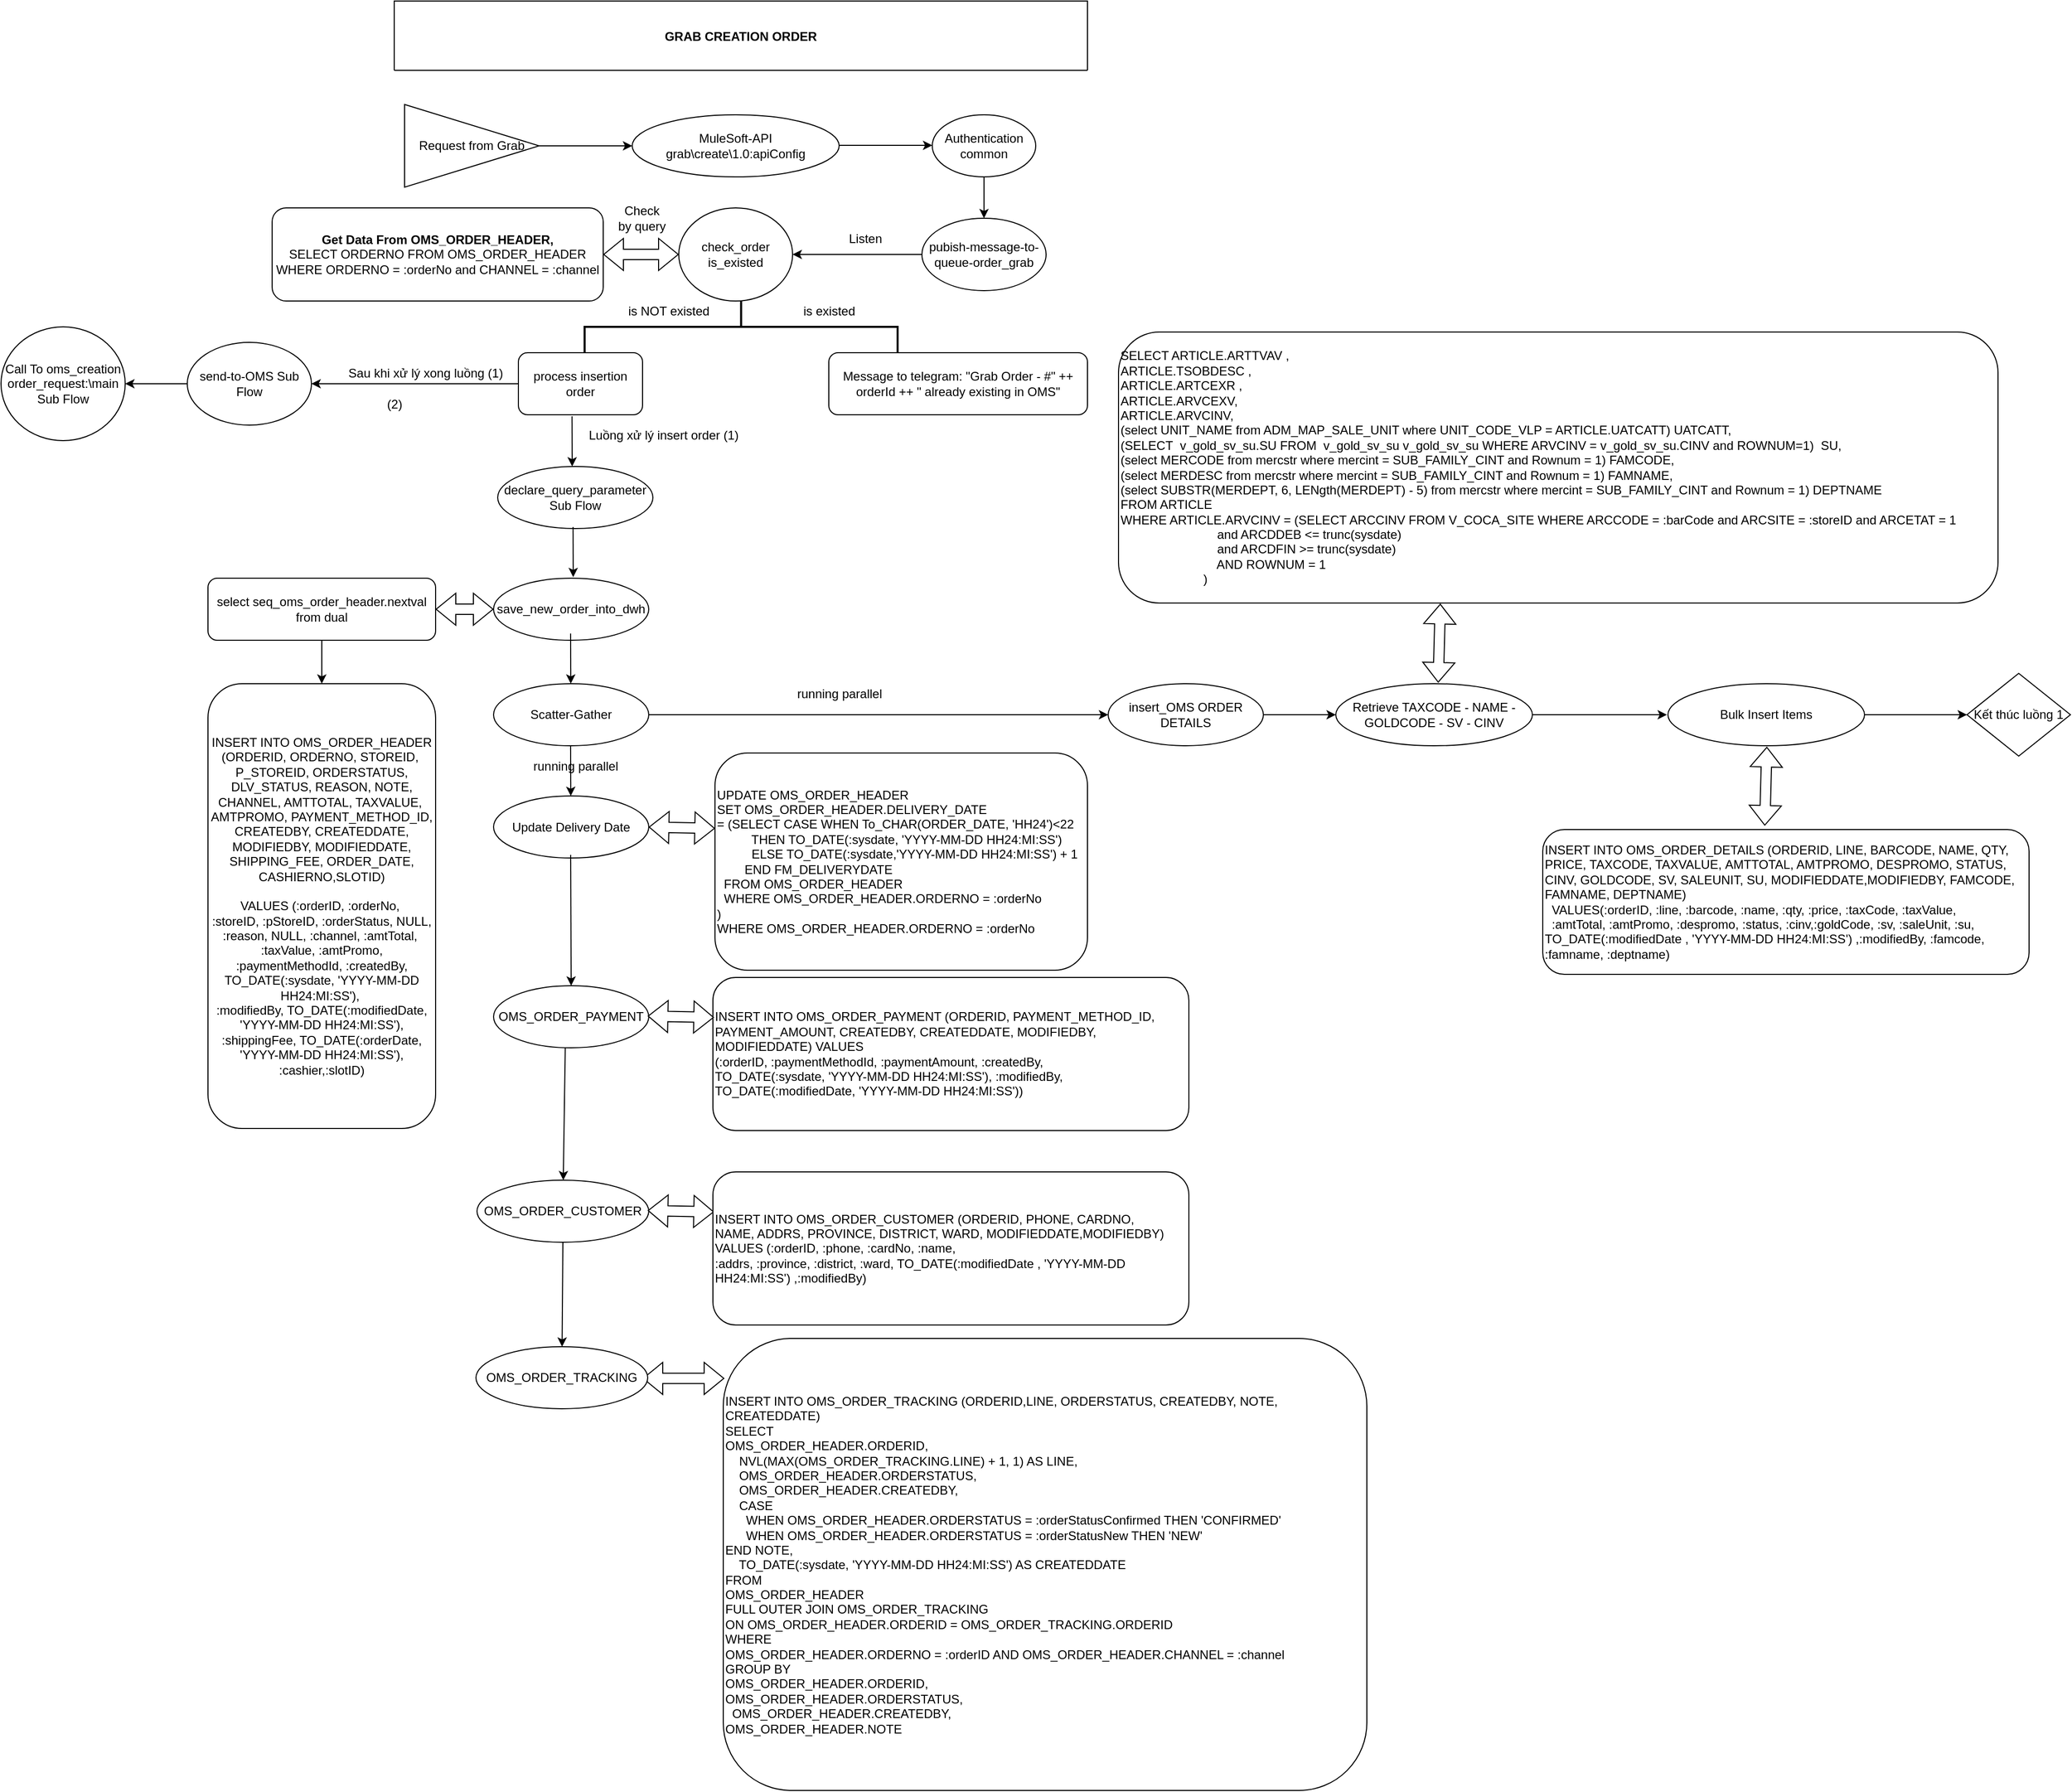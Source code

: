 <mxfile version="17.1.3" type="github">
  <diagram id="kgpKYQtTHZ0yAKxKKP6v" name="Page-1">
    <mxGraphModel dx="1700" dy="501" grid="1" gridSize="10" guides="1" tooltips="1" connect="1" arrows="1" fold="1" page="1" pageScale="1" pageWidth="850" pageHeight="1100" math="0" shadow="0">
      <root>
        <mxCell id="0" />
        <mxCell id="1" parent="0" />
        <mxCell id="3nuBFxr9cyL0pnOWT2aG-1" value="GRAB CREATION ORDER" style="shape=table;childLayout=tableLayout;startSize=67;collapsible=0;recursiveResize=0;expand=0;fillColor=none;fontStyle=1" parent="1" vertex="1">
          <mxGeometry x="40" y="60" width="670" height="67" as="geometry" />
        </mxCell>
        <mxCell id="3nuBFxr9cyL0pnOWT2aG-15" value="" style="shape=tableRow;horizontal=0;swimlaneHead=0;swimlaneBody=0;top=0;left=0;bottom=0;right=0;fillColor=none;points=[[0,0.5],[1,0.5]];portConstraint=eastwest;startSize=40;collapsible=0;recursiveResize=0;expand=0;fontStyle=1;" parent="3nuBFxr9cyL0pnOWT2aG-1" vertex="1" visible="0">
          <mxGeometry y="40" width="670" height="27" as="geometry" />
        </mxCell>
        <mxCell id="3nuBFxr9cyL0pnOWT2aG-16" value="" style="swimlane;swimlaneHead=0;swimlaneBody=0;connectable=0;fillColor=none;startSize=0;collapsible=0;recursiveResize=0;expand=0;fontStyle=1;" parent="3nuBFxr9cyL0pnOWT2aG-15" vertex="1">
          <mxGeometry x="40" width="130" height="27" as="geometry">
            <mxRectangle width="130" height="27" as="alternateBounds" />
          </mxGeometry>
        </mxCell>
        <mxCell id="3nuBFxr9cyL0pnOWT2aG-18" value="" style="swimlane;swimlaneHead=0;swimlaneBody=0;connectable=0;fillColor=none;startSize=0;collapsible=0;recursiveResize=0;expand=0;fontStyle=1;" parent="3nuBFxr9cyL0pnOWT2aG-15" vertex="1">
          <mxGeometry x="170" width="370" height="27" as="geometry">
            <mxRectangle width="370" height="27" as="alternateBounds" />
          </mxGeometry>
        </mxCell>
        <mxCell id="3nuBFxr9cyL0pnOWT2aG-23" value="" style="swimlane;swimlaneHead=0;swimlaneBody=0;connectable=0;fillColor=none;startSize=0;collapsible=0;recursiveResize=0;expand=0;fontStyle=1;" parent="3nuBFxr9cyL0pnOWT2aG-15" vertex="1">
          <mxGeometry x="540" width="130" height="27" as="geometry">
            <mxRectangle width="130" height="27" as="alternateBounds" />
          </mxGeometry>
        </mxCell>
        <mxCell id="SgwJnI46MebYwalEIYTJ-3" value="" style="edgeStyle=orthogonalEdgeStyle;rounded=0;orthogonalLoop=1;jettySize=auto;html=1;" edge="1" parent="1" source="SgwJnI46MebYwalEIYTJ-1" target="SgwJnI46MebYwalEIYTJ-2">
          <mxGeometry relative="1" as="geometry" />
        </mxCell>
        <mxCell id="SgwJnI46MebYwalEIYTJ-1" value="Request from Grab" style="triangle;whiteSpace=wrap;html=1;" vertex="1" parent="1">
          <mxGeometry x="50" y="160" width="130" height="80" as="geometry" />
        </mxCell>
        <mxCell id="SgwJnI46MebYwalEIYTJ-2" value="MuleSoft-API&lt;br&gt;grab\create\1.0:apiConfig" style="ellipse;whiteSpace=wrap;html=1;" vertex="1" parent="1">
          <mxGeometry x="270" y="170" width="200" height="60" as="geometry" />
        </mxCell>
        <mxCell id="SgwJnI46MebYwalEIYTJ-5" value="" style="edgeStyle=orthogonalEdgeStyle;rounded=0;orthogonalLoop=1;jettySize=auto;html=1;" edge="1" parent="1">
          <mxGeometry relative="1" as="geometry">
            <mxPoint x="470" y="199.5" as="sourcePoint" />
            <mxPoint x="560" y="199.5" as="targetPoint" />
          </mxGeometry>
        </mxCell>
        <mxCell id="SgwJnI46MebYwalEIYTJ-6" value="Authentication common" style="ellipse;whiteSpace=wrap;html=1;" vertex="1" parent="1">
          <mxGeometry x="560" y="170" width="100" height="60" as="geometry" />
        </mxCell>
        <mxCell id="SgwJnI46MebYwalEIYTJ-8" value="pubish-message-to-queue-order_grab" style="ellipse;whiteSpace=wrap;html=1;" vertex="1" parent="1">
          <mxGeometry x="550" y="270" width="120" height="70" as="geometry" />
        </mxCell>
        <mxCell id="SgwJnI46MebYwalEIYTJ-9" value="" style="edgeStyle=orthogonalEdgeStyle;rounded=0;orthogonalLoop=1;jettySize=auto;html=1;entryX=0.5;entryY=0;entryDx=0;entryDy=0;" edge="1" parent="1" source="SgwJnI46MebYwalEIYTJ-6" target="SgwJnI46MebYwalEIYTJ-8">
          <mxGeometry relative="1" as="geometry">
            <mxPoint x="480" y="209.5" as="sourcePoint" />
            <mxPoint x="570" y="209.5" as="targetPoint" />
          </mxGeometry>
        </mxCell>
        <mxCell id="SgwJnI46MebYwalEIYTJ-10" value="check_order&lt;br&gt;is_existed" style="ellipse;whiteSpace=wrap;html=1;" vertex="1" parent="1">
          <mxGeometry x="315" y="260" width="110" height="90" as="geometry" />
        </mxCell>
        <mxCell id="SgwJnI46MebYwalEIYTJ-11" value="" style="edgeStyle=orthogonalEdgeStyle;rounded=0;orthogonalLoop=1;jettySize=auto;html=1;entryX=1;entryY=0.5;entryDx=0;entryDy=0;exitX=0;exitY=0.5;exitDx=0;exitDy=0;" edge="1" parent="1" target="SgwJnI46MebYwalEIYTJ-10" source="SgwJnI46MebYwalEIYTJ-8">
          <mxGeometry relative="1" as="geometry">
            <mxPoint x="390" y="220" as="sourcePoint" />
            <mxPoint x="350" y="199.5" as="targetPoint" />
          </mxGeometry>
        </mxCell>
        <mxCell id="SgwJnI46MebYwalEIYTJ-13" value="&lt;b&gt;Get Data From OMS_ORDER_HEADER,&lt;/b&gt;&lt;br&gt;SELECT ORDERNO FROM OMS_ORDER_HEADER WHERE ORDERNO = :orderNo and CHANNEL = :channel" style="rounded=1;whiteSpace=wrap;html=1;" vertex="1" parent="1">
          <mxGeometry x="-78" y="260" width="320" height="90" as="geometry" />
        </mxCell>
        <mxCell id="SgwJnI46MebYwalEIYTJ-14" value="" style="shape=flexArrow;endArrow=classic;startArrow=classic;html=1;rounded=0;" edge="1" parent="1" source="SgwJnI46MebYwalEIYTJ-13" target="SgwJnI46MebYwalEIYTJ-10">
          <mxGeometry width="100" height="100" relative="1" as="geometry">
            <mxPoint x="370" y="280" as="sourcePoint" />
            <mxPoint x="470" y="180" as="targetPoint" />
          </mxGeometry>
        </mxCell>
        <mxCell id="SgwJnI46MebYwalEIYTJ-16" value="Listen" style="text;html=1;align=center;verticalAlign=middle;resizable=0;points=[];autosize=1;strokeColor=none;fillColor=none;" vertex="1" parent="1">
          <mxGeometry x="470" y="280" width="50" height="20" as="geometry" />
        </mxCell>
        <mxCell id="SgwJnI46MebYwalEIYTJ-17" value="Check &lt;br&gt;by query" style="text;html=1;align=center;verticalAlign=middle;resizable=0;points=[];autosize=1;strokeColor=none;fillColor=none;" vertex="1" parent="1">
          <mxGeometry x="249" y="255" width="60" height="30" as="geometry" />
        </mxCell>
        <mxCell id="SgwJnI46MebYwalEIYTJ-19" value="process insertion order" style="rounded=1;whiteSpace=wrap;html=1;" vertex="1" parent="1">
          <mxGeometry x="160" y="400" width="120" height="60" as="geometry" />
        </mxCell>
        <mxCell id="SgwJnI46MebYwalEIYTJ-20" value="Message to telegram: &quot;Grab Order - #&quot; ++ orderId ++ &quot; already existing in OMS&quot;" style="rounded=1;whiteSpace=wrap;html=1;" vertex="1" parent="1">
          <mxGeometry x="460" y="400" width="250" height="60" as="geometry" />
        </mxCell>
        <mxCell id="SgwJnI46MebYwalEIYTJ-23" value="" style="strokeWidth=2;html=1;shape=mxgraph.flowchart.annotation_2;align=left;labelPosition=right;pointerEvents=1;rotation=90;" vertex="1" parent="1">
          <mxGeometry x="350.25" y="223.75" width="50" height="302.5" as="geometry" />
        </mxCell>
        <mxCell id="SgwJnI46MebYwalEIYTJ-24" value="is existed" style="text;html=1;align=center;verticalAlign=middle;resizable=0;points=[];autosize=1;strokeColor=none;fillColor=none;" vertex="1" parent="1">
          <mxGeometry x="425" y="350" width="70" height="20" as="geometry" />
        </mxCell>
        <mxCell id="SgwJnI46MebYwalEIYTJ-25" value="is NOT existed" style="text;html=1;align=center;verticalAlign=middle;resizable=0;points=[];autosize=1;strokeColor=none;fillColor=none;" vertex="1" parent="1">
          <mxGeometry x="260" y="350" width="90" height="20" as="geometry" />
        </mxCell>
        <mxCell id="SgwJnI46MebYwalEIYTJ-26" value="declare_query_parameter Sub Flow" style="ellipse;whiteSpace=wrap;html=1;" vertex="1" parent="1">
          <mxGeometry x="140" y="510" width="150" height="60" as="geometry" />
        </mxCell>
        <mxCell id="SgwJnI46MebYwalEIYTJ-28" value="" style="endArrow=classic;html=1;rounded=0;exitX=0.432;exitY=1.024;exitDx=0;exitDy=0;exitPerimeter=0;" edge="1" parent="1" source="SgwJnI46MebYwalEIYTJ-19">
          <mxGeometry width="50" height="50" relative="1" as="geometry">
            <mxPoint x="350" y="450" as="sourcePoint" />
            <mxPoint x="212" y="510" as="targetPoint" />
          </mxGeometry>
        </mxCell>
        <mxCell id="SgwJnI46MebYwalEIYTJ-31" value="" style="endArrow=classic;html=1;rounded=0;exitX=0.432;exitY=1.024;exitDx=0;exitDy=0;exitPerimeter=0;" edge="1" parent="1">
          <mxGeometry width="50" height="50" relative="1" as="geometry">
            <mxPoint x="212.84" y="568.44" as="sourcePoint" />
            <mxPoint x="213" y="617" as="targetPoint" />
          </mxGeometry>
        </mxCell>
        <mxCell id="SgwJnI46MebYwalEIYTJ-32" value="save_new_order_into_dwh" style="ellipse;whiteSpace=wrap;html=1;" vertex="1" parent="1">
          <mxGeometry x="136" y="618" width="150" height="60" as="geometry" />
        </mxCell>
        <mxCell id="SgwJnI46MebYwalEIYTJ-33" value="select seq_oms_order_header.nextval from dual" style="rounded=1;whiteSpace=wrap;html=1;" vertex="1" parent="1">
          <mxGeometry x="-140" y="618" width="220" height="60" as="geometry" />
        </mxCell>
        <mxCell id="SgwJnI46MebYwalEIYTJ-34" value="&lt;div&gt;INSERT INTO OMS_ORDER_HEADER (ORDERID, ORDERNO, STOREID,&amp;nbsp;&lt;/div&gt;&lt;div&gt;&lt;span&gt;									&lt;/span&gt;P_STOREID, ORDERSTATUS, DLV_STATUS, REASON, NOTE, CHANNEL, AMTTOTAL, TAXVALUE,&amp;nbsp;&lt;/div&gt;&lt;div&gt;&lt;span&gt;									&lt;/span&gt;AMTPROMO, PAYMENT_METHOD_ID, CREATEDBY, CREATEDDATE, MODIFIEDBY, MODIFIEDDATE,&lt;/div&gt;&lt;div&gt;&lt;span&gt;									&lt;/span&gt;SHIPPING_FEE, ORDER_DATE, CASHIERNO,SLOTID)&lt;/div&gt;&lt;div&gt;&lt;span&gt;				&lt;/span&gt;&amp;nbsp;&lt;/div&gt;&lt;div&gt;&lt;span&gt;					&lt;/span&gt;VALUES (:orderID, :orderNo,&amp;nbsp;&lt;/div&gt;&lt;div&gt;&lt;span&gt;							&lt;/span&gt;:storeID, :pStoreID, :orderStatus, NULL, :reason, NULL, :channel, :amtTotal,&amp;nbsp;&lt;/div&gt;&lt;div&gt;&lt;span&gt;							&lt;/span&gt;:taxValue, :amtPromo, :paymentMethodId, :createdBy, TO_DATE(:sysdate, &#39;YYYY-MM-DD HH24:MI:SS&#39;),&amp;nbsp;&lt;/div&gt;&lt;div&gt;&lt;span&gt;							&lt;/span&gt;:modifiedBy, TO_DATE(:modifiedDate, &#39;YYYY-MM-DD HH24:MI:SS&#39;), :shippingFee, TO_DATE(:orderDate, &#39;YYYY-MM-DD HH24:MI:SS&#39;), :cashier,:slotID)&lt;/div&gt;" style="rounded=1;whiteSpace=wrap;html=1;" vertex="1" parent="1">
          <mxGeometry x="-140" y="720" width="220" height="430" as="geometry" />
        </mxCell>
        <mxCell id="SgwJnI46MebYwalEIYTJ-35" value="" style="endArrow=classic;html=1;rounded=0;exitX=0.5;exitY=1;exitDx=0;exitDy=0;entryX=0.5;entryY=0;entryDx=0;entryDy=0;" edge="1" parent="1" source="SgwJnI46MebYwalEIYTJ-33" target="SgwJnI46MebYwalEIYTJ-34">
          <mxGeometry width="50" height="50" relative="1" as="geometry">
            <mxPoint x="180" y="800" as="sourcePoint" />
            <mxPoint x="230" y="750" as="targetPoint" />
          </mxGeometry>
        </mxCell>
        <mxCell id="SgwJnI46MebYwalEIYTJ-36" value="" style="shape=flexArrow;endArrow=classic;startArrow=classic;html=1;rounded=0;exitX=1;exitY=0.5;exitDx=0;exitDy=0;entryX=0;entryY=0.5;entryDx=0;entryDy=0;" edge="1" parent="1" source="SgwJnI46MebYwalEIYTJ-33" target="SgwJnI46MebYwalEIYTJ-32">
          <mxGeometry width="100" height="100" relative="1" as="geometry">
            <mxPoint x="150" y="830" as="sourcePoint" />
            <mxPoint x="250" y="730" as="targetPoint" />
          </mxGeometry>
        </mxCell>
        <mxCell id="SgwJnI46MebYwalEIYTJ-37" value="Scatter-Gather" style="ellipse;whiteSpace=wrap;html=1;" vertex="1" parent="1">
          <mxGeometry x="136" y="720" width="150" height="60" as="geometry" />
        </mxCell>
        <mxCell id="SgwJnI46MebYwalEIYTJ-38" value="" style="endArrow=classic;html=1;rounded=0;exitX=0.432;exitY=1.024;exitDx=0;exitDy=0;exitPerimeter=0;" edge="1" parent="1">
          <mxGeometry width="50" height="50" relative="1" as="geometry">
            <mxPoint x="210.47" y="671.44" as="sourcePoint" />
            <mxPoint x="210.63" y="720" as="targetPoint" />
          </mxGeometry>
        </mxCell>
        <mxCell id="SgwJnI46MebYwalEIYTJ-41" value="" style="endArrow=classic;html=1;rounded=0;exitX=0.432;exitY=1.024;exitDx=0;exitDy=0;exitPerimeter=0;" edge="1" parent="1">
          <mxGeometry width="50" height="50" relative="1" as="geometry">
            <mxPoint x="210.47" y="780" as="sourcePoint" />
            <mxPoint x="210.63" y="828.56" as="targetPoint" />
          </mxGeometry>
        </mxCell>
        <mxCell id="SgwJnI46MebYwalEIYTJ-42" value="Update Delivery Date" style="ellipse;whiteSpace=wrap;html=1;" vertex="1" parent="1">
          <mxGeometry x="136" y="828.56" width="150" height="60" as="geometry" />
        </mxCell>
        <mxCell id="SgwJnI46MebYwalEIYTJ-43" value="&lt;div&gt;UPDATE OMS_ORDER_HEADER&amp;nbsp;&lt;/div&gt;&lt;div&gt;SET OMS_ORDER_HEADER.DELIVERY_DATE&amp;nbsp;&lt;/div&gt;&lt;div&gt;= (&lt;span&gt;SELECT&amp;nbsp;&lt;/span&gt;&lt;span&gt;CASE&amp;nbsp;&lt;/span&gt;&lt;span&gt;WHEN To_CHAR(ORDER_DATE, &#39;HH24&#39;)&amp;lt;22&amp;nbsp;&lt;/span&gt;&lt;/div&gt;&lt;div&gt;&amp;nbsp; &amp;nbsp; &amp;nbsp; &amp;nbsp; &amp;nbsp; THEN TO_DATE(:sysdate, &#39;YYYY-MM-DD HH24:MI:SS&#39;)&lt;/div&gt;&lt;div&gt;&amp;nbsp; &amp;nbsp; &amp;nbsp; &amp;nbsp; &amp;nbsp; ELSE TO_DATE(:sysdate,&#39;YYYY-MM-DD HH24:MI:SS&#39;) + 1&amp;nbsp;&lt;/div&gt;&lt;div&gt;&amp;nbsp; &amp;nbsp; &amp;nbsp; &amp;nbsp; END FM_DELIVERYDATE&lt;/div&gt;&lt;div&gt;&amp;nbsp; FROM OMS_ORDER_HEADER&lt;/div&gt;&lt;div&gt;&amp;nbsp; WHERE OMS_ORDER_HEADER.ORDERNO = :orderNo&lt;/div&gt;&lt;div&gt;)&lt;/div&gt;&lt;div&gt;WHERE OMS_ORDER_HEADER.ORDERNO = :orderNo&lt;/div&gt;" style="rounded=1;whiteSpace=wrap;html=1;align=left;" vertex="1" parent="1">
          <mxGeometry x="350" y="787" width="360" height="210" as="geometry" />
        </mxCell>
        <mxCell id="SgwJnI46MebYwalEIYTJ-44" value="" style="shape=flexArrow;endArrow=classic;startArrow=classic;html=1;rounded=0;entryX=0;entryY=0.69;entryDx=0;entryDy=0;entryPerimeter=0;" edge="1" parent="1">
          <mxGeometry width="100" height="100" relative="1" as="geometry">
            <mxPoint x="285.955" y="858.594" as="sourcePoint" />
            <mxPoint x="350.0" y="859.9" as="targetPoint" />
          </mxGeometry>
        </mxCell>
        <mxCell id="SgwJnI46MebYwalEIYTJ-49" value="OMS_ORDER_PAYMENT" style="ellipse;whiteSpace=wrap;html=1;" vertex="1" parent="1">
          <mxGeometry x="136" y="1012" width="150" height="60" as="geometry" />
        </mxCell>
        <mxCell id="SgwJnI46MebYwalEIYTJ-50" value="" style="endArrow=classic;html=1;rounded=0;exitX=0.432;exitY=1.024;exitDx=0;exitDy=0;exitPerimeter=0;" edge="1" parent="1" target="SgwJnI46MebYwalEIYTJ-49">
          <mxGeometry width="50" height="50" relative="1" as="geometry">
            <mxPoint x="210.52" y="885.44" as="sourcePoint" />
            <mxPoint x="210.68" y="934" as="targetPoint" />
          </mxGeometry>
        </mxCell>
        <mxCell id="SgwJnI46MebYwalEIYTJ-51" value="&lt;div&gt;INSERT INTO OMS_ORDER_PAYMENT (ORDERID, PAYMENT_METHOD_ID,&amp;nbsp;&lt;/div&gt;&lt;div&gt;&lt;span&gt;							&lt;/span&gt;PAYMENT_AMOUNT, CREATEDBY, CREATEDDATE, MODIFIEDBY, MODIFIEDDATE) VALUES&amp;nbsp;&lt;/div&gt;&lt;div&gt;&lt;span&gt;							&lt;/span&gt;(:orderID, :paymentMethodId, :paymentAmount, :createdBy,&amp;nbsp;&lt;/div&gt;&lt;div&gt;&lt;span&gt;							&lt;/span&gt;TO_DATE(:sysdate, &#39;YYYY-MM-DD HH24:MI:SS&#39;), :modifiedBy,&amp;nbsp;&lt;/div&gt;&lt;div&gt;&lt;span&gt;							&lt;/span&gt;TO_DATE(:modifiedDate, &#39;YYYY-MM-DD HH24:MI:SS&#39;))&lt;/div&gt;" style="rounded=1;whiteSpace=wrap;html=1;align=left;" vertex="1" parent="1">
          <mxGeometry x="348" y="1004" width="460" height="148" as="geometry" />
        </mxCell>
        <mxCell id="SgwJnI46MebYwalEIYTJ-53" value="" style="shape=flexArrow;endArrow=classic;startArrow=classic;html=1;rounded=0;entryX=0;entryY=0.69;entryDx=0;entryDy=0;entryPerimeter=0;" edge="1" parent="1">
          <mxGeometry width="100" height="100" relative="1" as="geometry">
            <mxPoint x="284.995" y="1041.344" as="sourcePoint" />
            <mxPoint x="349.04" y="1042.65" as="targetPoint" />
          </mxGeometry>
        </mxCell>
        <mxCell id="SgwJnI46MebYwalEIYTJ-54" value="OMS_ORDER_CUSTOMER" style="ellipse;whiteSpace=wrap;html=1;" vertex="1" parent="1">
          <mxGeometry x="120" y="1200" width="166" height="60" as="geometry" />
        </mxCell>
        <mxCell id="SgwJnI46MebYwalEIYTJ-55" value="" style="endArrow=classic;html=1;rounded=0;exitX=0.462;exitY=1.003;exitDx=0;exitDy=0;exitPerimeter=0;" edge="1" target="SgwJnI46MebYwalEIYTJ-54" parent="1" source="SgwJnI46MebYwalEIYTJ-49">
          <mxGeometry width="50" height="50" relative="1" as="geometry">
            <mxPoint x="200" y="1073" as="sourcePoint" />
            <mxPoint x="210.68" y="1122" as="targetPoint" />
          </mxGeometry>
        </mxCell>
        <mxCell id="SgwJnI46MebYwalEIYTJ-56" value="" style="shape=flexArrow;endArrow=classic;startArrow=classic;html=1;rounded=0;entryX=0;entryY=0.69;entryDx=0;entryDy=0;entryPerimeter=0;" edge="1" parent="1">
          <mxGeometry width="100" height="100" relative="1" as="geometry">
            <mxPoint x="284.995" y="1229.344" as="sourcePoint" />
            <mxPoint x="349.04" y="1230.65" as="targetPoint" />
          </mxGeometry>
        </mxCell>
        <mxCell id="SgwJnI46MebYwalEIYTJ-57" value="&lt;div&gt;INSERT INTO OMS_ORDER_CUSTOMER (ORDERID, PHONE, CARDNO,&amp;nbsp;&lt;/div&gt;&lt;div&gt;&lt;span&gt;							&lt;/span&gt;NAME, ADDRS, PROVINCE, DISTRICT, WARD, MODIFIEDDATE,MODIFIEDBY) VALUES (:orderID, :phone, :cardNo, :name,&amp;nbsp;&lt;/div&gt;&lt;div&gt;&lt;span&gt;							&lt;/span&gt;:addrs, :province, :district, :ward, TO_DATE(:modifiedDate , &#39;YYYY-MM-DD HH24:MI:SS&#39;) ,:modifiedBy)&amp;nbsp;&lt;/div&gt;" style="rounded=1;whiteSpace=wrap;html=1;align=left;" vertex="1" parent="1">
          <mxGeometry x="348" y="1192" width="460" height="148" as="geometry" />
        </mxCell>
        <mxCell id="SgwJnI46MebYwalEIYTJ-60" value="&lt;div&gt;INSERT INTO OMS_ORDER_TRACKING (ORDERID,LINE, ORDERSTATUS, CREATEDBY, NOTE, CREATEDDATE)&lt;/div&gt;&lt;div&gt;SELECT&lt;/div&gt;&lt;div&gt;&lt;span&gt;	&lt;/span&gt;OMS_ORDER_HEADER.ORDERID,&lt;/div&gt;&lt;div&gt;&amp;nbsp; &amp;nbsp; NVL(MAX(OMS_ORDER_TRACKING.LINE) + 1, 1) AS LINE,&lt;/div&gt;&lt;div&gt;&amp;nbsp; &amp;nbsp; OMS_ORDER_HEADER.ORDERSTATUS,&lt;/div&gt;&lt;div&gt;&amp;nbsp; &amp;nbsp; OMS_ORDER_HEADER.CREATEDBY,&lt;/div&gt;&lt;div&gt;&amp;nbsp; &amp;nbsp; CASE&amp;nbsp;&lt;/div&gt;&lt;div&gt;&amp;nbsp; &amp;nbsp; &amp;nbsp; WHEN OMS_ORDER_HEADER.ORDERSTATUS = :orderStatusConfirmed THEN &#39;CONFIRMED&#39;&amp;nbsp;&lt;/div&gt;&lt;div&gt;&amp;nbsp; &amp;nbsp; &amp;nbsp; WHEN OMS_ORDER_HEADER.ORDERSTATUS = :orderStatusNew THEN &#39;NEW&#39;&lt;/div&gt;&lt;div&gt;&lt;span&gt;		&lt;/span&gt;END NOTE,&lt;/div&gt;&lt;div&gt;&amp;nbsp; &amp;nbsp; TO_DATE(:sysdate, &#39;YYYY-MM-DD HH24:MI:SS&#39;) AS CREATEDDATE&lt;/div&gt;&lt;div&gt;FROM&amp;nbsp;&lt;/div&gt;&lt;div&gt;&lt;span&gt;	&lt;/span&gt;OMS_ORDER_HEADER&lt;/div&gt;&lt;div&gt;&lt;span&gt;	&lt;/span&gt;FULL OUTER JOIN OMS_ORDER_TRACKING&amp;nbsp;&lt;/div&gt;&lt;div&gt;&lt;span&gt;	&lt;/span&gt;ON OMS_ORDER_HEADER.ORDERID = OMS_ORDER_TRACKING.ORDERID&lt;/div&gt;&lt;div&gt;WHERE&amp;nbsp;&lt;/div&gt;&lt;div&gt;&lt;span&gt;	&lt;/span&gt;OMS_ORDER_HEADER.ORDERNO = :orderID AND OMS_ORDER_HEADER.CHANNEL = :channel&lt;/div&gt;&lt;div&gt;GROUP BY&lt;/div&gt;&lt;div&gt;&lt;span&gt;	&lt;/span&gt;OMS_ORDER_HEADER.ORDERID,&lt;/div&gt;&lt;div&gt;&lt;span&gt;	&lt;/span&gt;OMS_ORDER_HEADER.ORDERSTATUS,&lt;/div&gt;&lt;div&gt;&amp;nbsp; OMS_ORDER_HEADER.CREATEDBY,&lt;/div&gt;&lt;div&gt;&lt;span&gt;	&lt;/span&gt;OMS_ORDER_HEADER.NOTE&lt;/div&gt;" style="rounded=1;whiteSpace=wrap;html=1;align=left;" vertex="1" parent="1">
          <mxGeometry x="358" y="1353" width="622" height="437" as="geometry" />
        </mxCell>
        <mxCell id="SgwJnI46MebYwalEIYTJ-61" value="" style="shape=flexArrow;endArrow=classic;startArrow=classic;html=1;rounded=0;entryX=0;entryY=0.69;entryDx=0;entryDy=0;entryPerimeter=0;exitX=0.97;exitY=0.511;exitDx=0;exitDy=0;exitPerimeter=0;" edge="1" parent="1" source="SgwJnI46MebYwalEIYTJ-62">
          <mxGeometry width="100" height="100" relative="1" as="geometry">
            <mxPoint x="294.995" y="1390.344" as="sourcePoint" />
            <mxPoint x="359.04" y="1391.65" as="targetPoint" />
          </mxGeometry>
        </mxCell>
        <mxCell id="SgwJnI46MebYwalEIYTJ-62" value="OMS_ORDER_TRACKING" style="ellipse;whiteSpace=wrap;html=1;" vertex="1" parent="1">
          <mxGeometry x="119" y="1361" width="166" height="60" as="geometry" />
        </mxCell>
        <mxCell id="SgwJnI46MebYwalEIYTJ-63" value="" style="endArrow=classic;html=1;rounded=0;exitX=0.5;exitY=1;exitDx=0;exitDy=0;" edge="1" target="SgwJnI46MebYwalEIYTJ-62" parent="1" source="SgwJnI46MebYwalEIYTJ-54">
          <mxGeometry width="50" height="50" relative="1" as="geometry">
            <mxPoint x="215.3" y="1233.18" as="sourcePoint" />
            <mxPoint x="220.68" y="1283" as="targetPoint" />
          </mxGeometry>
        </mxCell>
        <mxCell id="SgwJnI46MebYwalEIYTJ-66" value="insert_OMS ORDER DETAILS" style="ellipse;whiteSpace=wrap;html=1;" vertex="1" parent="1">
          <mxGeometry x="730" y="720" width="150" height="60" as="geometry" />
        </mxCell>
        <mxCell id="SgwJnI46MebYwalEIYTJ-67" value="running parallel" style="text;html=1;align=center;verticalAlign=middle;resizable=0;points=[];autosize=1;strokeColor=none;fillColor=none;" vertex="1" parent="1">
          <mxGeometry x="420" y="720" width="100" height="20" as="geometry" />
        </mxCell>
        <mxCell id="SgwJnI46MebYwalEIYTJ-68" value="running parallel" style="text;html=1;align=center;verticalAlign=middle;resizable=0;points=[];autosize=1;strokeColor=none;fillColor=none;" vertex="1" parent="1">
          <mxGeometry x="165" y="790" width="100" height="20" as="geometry" />
        </mxCell>
        <mxCell id="SgwJnI46MebYwalEIYTJ-69" value="Retrieve TAXCODE - NAME - GOLDCODE - SV - CINV" style="ellipse;whiteSpace=wrap;html=1;" vertex="1" parent="1">
          <mxGeometry x="950" y="720" width="190" height="60" as="geometry" />
        </mxCell>
        <mxCell id="SgwJnI46MebYwalEIYTJ-72" value="" style="endArrow=classic;html=1;rounded=0;exitX=1;exitY=0.5;exitDx=0;exitDy=0;entryX=0;entryY=0.5;entryDx=0;entryDy=0;" edge="1" parent="1" source="SgwJnI46MebYwalEIYTJ-37" target="SgwJnI46MebYwalEIYTJ-66">
          <mxGeometry width="50" height="50" relative="1" as="geometry">
            <mxPoint x="640" y="710" as="sourcePoint" />
            <mxPoint x="690" y="660" as="targetPoint" />
          </mxGeometry>
        </mxCell>
        <mxCell id="SgwJnI46MebYwalEIYTJ-73" value="" style="endArrow=classic;html=1;rounded=0;entryX=0;entryY=0.5;entryDx=0;entryDy=0;exitX=1;exitY=0.5;exitDx=0;exitDy=0;" edge="1" parent="1" source="SgwJnI46MebYwalEIYTJ-66" target="SgwJnI46MebYwalEIYTJ-69">
          <mxGeometry width="50" height="50" relative="1" as="geometry">
            <mxPoint x="640" y="710" as="sourcePoint" />
            <mxPoint x="690" y="660" as="targetPoint" />
          </mxGeometry>
        </mxCell>
        <mxCell id="SgwJnI46MebYwalEIYTJ-74" value="&lt;div&gt;SELECT ARTICLE.ARTTVAV ,&lt;/div&gt;&lt;div&gt;ARTICLE.TSOBDESC ,&lt;/div&gt;&lt;div&gt;ARTICLE.ARTCEXR ,&lt;/div&gt;&lt;div&gt;ARTICLE.ARVCEXV,&amp;nbsp;&lt;/div&gt;&lt;div&gt;ARTICLE.ARVCINV,&amp;nbsp;&lt;/div&gt;&lt;div&gt;(select UNIT_NAME from ADM_MAP_SALE_UNIT where UNIT_CODE_VLP = ARTICLE.UATCATT) UATCATT,&lt;/div&gt;&lt;div&gt;(SELECT&amp;nbsp; v_gold_sv_su.SU FROM&amp;nbsp; v_gold_sv_su v_gold_sv_su WHERE ARVCINV = v_gold_sv_su.CINV and ROWNUM=1)&amp;nbsp; SU,&lt;/div&gt;&lt;div&gt;(select MERCODE from mercstr where mercint = SUB_FAMILY_CINT and Rownum = 1) FAMCODE,&lt;/div&gt;&lt;div&gt;(select MERDESC from mercstr where mercint = SUB_FAMILY_CINT and Rownum = 1) FAMNAME,&lt;/div&gt;&lt;div&gt;(select SUBSTR(MERDEPT, 6, LENgth(MERDEPT) - 5) from mercstr where mercint = SUB_FAMILY_CINT and Rownum = 1) DEPTNAME&lt;/div&gt;&lt;div&gt;FROM ARTICLE&amp;nbsp;&lt;/div&gt;&lt;div&gt;WHERE ARTICLE.ARVCINV = (SELECT ARCCINV FROM V_COCA_SITE WHERE ARCCODE = :barCode and ARCSITE = :storeID and ARCETAT = 1&lt;/div&gt;&lt;div&gt;&amp;nbsp; &amp;nbsp; &amp;nbsp; &amp;nbsp; &amp;nbsp; &amp;nbsp; &amp;nbsp; &amp;nbsp; &amp;nbsp; &amp;nbsp; &amp;nbsp; &amp;nbsp; &amp;nbsp; &amp;nbsp; and ARCDDEB &amp;lt;= trunc(sysdate)&lt;/div&gt;&lt;div&gt;&amp;nbsp; &amp;nbsp; &amp;nbsp; &amp;nbsp; &amp;nbsp; &amp;nbsp; &amp;nbsp; &amp;nbsp; &amp;nbsp; &amp;nbsp; &amp;nbsp; &amp;nbsp; &amp;nbsp; &amp;nbsp; and ARCDFIN &amp;gt;= trunc(sysdate)&lt;/div&gt;&lt;div&gt;&amp;nbsp; &amp;nbsp; &amp;nbsp; &amp;nbsp; &amp;nbsp; &amp;nbsp; &amp;nbsp; &amp;nbsp; &amp;nbsp; &amp;nbsp; &amp;nbsp; &amp;nbsp; &amp;nbsp; &amp;nbsp; AND ROWNUM = 1&lt;/div&gt;&lt;div&gt;&amp;nbsp; &amp;nbsp; &amp;nbsp; &amp;nbsp; &amp;nbsp; &amp;nbsp; &amp;nbsp; &amp;nbsp; &amp;nbsp; &amp;nbsp; &amp;nbsp; &amp;nbsp; )&lt;/div&gt;" style="rounded=1;whiteSpace=wrap;html=1;align=left;" vertex="1" parent="1">
          <mxGeometry x="740" y="380" width="850" height="262" as="geometry" />
        </mxCell>
        <mxCell id="SgwJnI46MebYwalEIYTJ-78" value="" style="shape=flexArrow;endArrow=classic;startArrow=classic;html=1;rounded=0;entryX=0.34;entryY=1.003;entryDx=0;entryDy=0;entryPerimeter=0;" edge="1" parent="1">
          <mxGeometry width="100" height="100" relative="1" as="geometry">
            <mxPoint x="1049" y="719" as="sourcePoint" />
            <mxPoint x="1051" y="642.726" as="targetPoint" />
          </mxGeometry>
        </mxCell>
        <mxCell id="SgwJnI46MebYwalEIYTJ-79" value="" style="endArrow=classic;html=1;rounded=0;exitX=1;exitY=0.5;exitDx=0;exitDy=0;" edge="1" parent="1" source="SgwJnI46MebYwalEIYTJ-69">
          <mxGeometry width="50" height="50" relative="1" as="geometry">
            <mxPoint x="1070" y="640" as="sourcePoint" />
            <mxPoint x="1270" y="750" as="targetPoint" />
          </mxGeometry>
        </mxCell>
        <mxCell id="SgwJnI46MebYwalEIYTJ-80" value="Bulk Insert Items" style="ellipse;whiteSpace=wrap;html=1;" vertex="1" parent="1">
          <mxGeometry x="1271" y="720" width="190" height="60" as="geometry" />
        </mxCell>
        <mxCell id="SgwJnI46MebYwalEIYTJ-81" value="&lt;div&gt;INSERT INTO OMS_ORDER_DETAILS (ORDERID, LINE, BARCODE, NAME, QTY, PRICE, TAXCODE, TAXVALUE,&amp;nbsp;&lt;span&gt;AMTTOTAL, AMTPROMO, DESPROMO, STATUS, CINV, GOLDCODE, SV, SALEUNIT, SU, MODIFIEDDATE,MODIFIEDBY, FAMCODE, FAMNAME, DEPTNAME)&lt;/span&gt;&lt;/div&gt;&lt;div&gt;&amp;nbsp;&lt;span&gt;									&lt;/span&gt;VALUES(:orderID, :line, :barcode, :name, :qty, :price, :taxCode, :taxValue,&lt;/div&gt;&lt;div&gt;&amp;nbsp;&lt;span&gt;										&lt;/span&gt; :amtTotal, :amtPromo, :despromo, :status, :cinv,:goldCode, :sv, :saleUnit, :su, TO_DATE(:modifiedDate , &#39;YYYY-MM-DD HH24:MI:SS&#39;) ,:modifiedBy, :famcode, :famname, :deptname)&lt;/div&gt;" style="rounded=1;whiteSpace=wrap;html=1;align=left;" vertex="1" parent="1">
          <mxGeometry x="1150" y="861" width="470" height="140" as="geometry" />
        </mxCell>
        <mxCell id="SgwJnI46MebYwalEIYTJ-83" value="" style="shape=flexArrow;endArrow=classic;startArrow=classic;html=1;rounded=0;entryX=0.34;entryY=1.003;entryDx=0;entryDy=0;entryPerimeter=0;" edge="1" parent="1">
          <mxGeometry width="100" height="100" relative="1" as="geometry">
            <mxPoint x="1364.57" y="857.27" as="sourcePoint" />
            <mxPoint x="1366.57" y="780.996" as="targetPoint" />
          </mxGeometry>
        </mxCell>
        <mxCell id="SgwJnI46MebYwalEIYTJ-84" value="Luồng xử lý insert order (1)" style="text;html=1;align=center;verticalAlign=middle;resizable=0;points=[];autosize=1;strokeColor=none;fillColor=none;" vertex="1" parent="1">
          <mxGeometry x="220" y="470" width="160" height="20" as="geometry" />
        </mxCell>
        <mxCell id="SgwJnI46MebYwalEIYTJ-85" value="" style="endArrow=classic;html=1;rounded=0;exitX=0;exitY=0.5;exitDx=0;exitDy=0;" edge="1" parent="1" source="SgwJnI46MebYwalEIYTJ-19">
          <mxGeometry width="50" height="50" relative="1" as="geometry">
            <mxPoint x="180" y="500" as="sourcePoint" />
            <mxPoint x="-40" y="430" as="targetPoint" />
          </mxGeometry>
        </mxCell>
        <mxCell id="SgwJnI46MebYwalEIYTJ-86" value="Sau khi xử lý xong luồng (1)" style="text;html=1;align=center;verticalAlign=middle;resizable=0;points=[];autosize=1;strokeColor=none;fillColor=none;" vertex="1" parent="1">
          <mxGeometry x="-15" y="410" width="170" height="20" as="geometry" />
        </mxCell>
        <mxCell id="SgwJnI46MebYwalEIYTJ-87" value="send-to-OMS Sub Flow" style="ellipse;whiteSpace=wrap;html=1;" vertex="1" parent="1">
          <mxGeometry x="-160" y="390" width="120" height="80" as="geometry" />
        </mxCell>
        <mxCell id="SgwJnI46MebYwalEIYTJ-88" value="Call To oms_creation order_request:\main Sub Flow" style="ellipse;whiteSpace=wrap;html=1;" vertex="1" parent="1">
          <mxGeometry x="-340" y="375" width="120" height="110" as="geometry" />
        </mxCell>
        <mxCell id="SgwJnI46MebYwalEIYTJ-89" value="" style="endArrow=classic;html=1;rounded=0;entryX=1;entryY=0.5;entryDx=0;entryDy=0;exitX=0;exitY=0.5;exitDx=0;exitDy=0;" edge="1" parent="1" source="SgwJnI46MebYwalEIYTJ-87" target="SgwJnI46MebYwalEIYTJ-88">
          <mxGeometry width="50" height="50" relative="1" as="geometry">
            <mxPoint x="-220" y="500" as="sourcePoint" />
            <mxPoint x="-170" y="450" as="targetPoint" />
          </mxGeometry>
        </mxCell>
        <mxCell id="SgwJnI46MebYwalEIYTJ-90" value="(2)" style="text;html=1;align=center;verticalAlign=middle;resizable=0;points=[];autosize=1;strokeColor=none;fillColor=none;" vertex="1" parent="1">
          <mxGeometry x="25" y="440" width="30" height="20" as="geometry" />
        </mxCell>
        <mxCell id="SgwJnI46MebYwalEIYTJ-91" value="" style="endArrow=classic;html=1;rounded=0;exitX=1;exitY=0.5;exitDx=0;exitDy=0;" edge="1" parent="1" source="SgwJnI46MebYwalEIYTJ-80">
          <mxGeometry width="50" height="50" relative="1" as="geometry">
            <mxPoint x="1320" y="850" as="sourcePoint" />
            <mxPoint x="1560" y="750" as="targetPoint" />
          </mxGeometry>
        </mxCell>
        <mxCell id="SgwJnI46MebYwalEIYTJ-92" value="Kết thúc luồng 1" style="rhombus;whiteSpace=wrap;html=1;" vertex="1" parent="1">
          <mxGeometry x="1560" y="710" width="100" height="80" as="geometry" />
        </mxCell>
      </root>
    </mxGraphModel>
  </diagram>
</mxfile>
